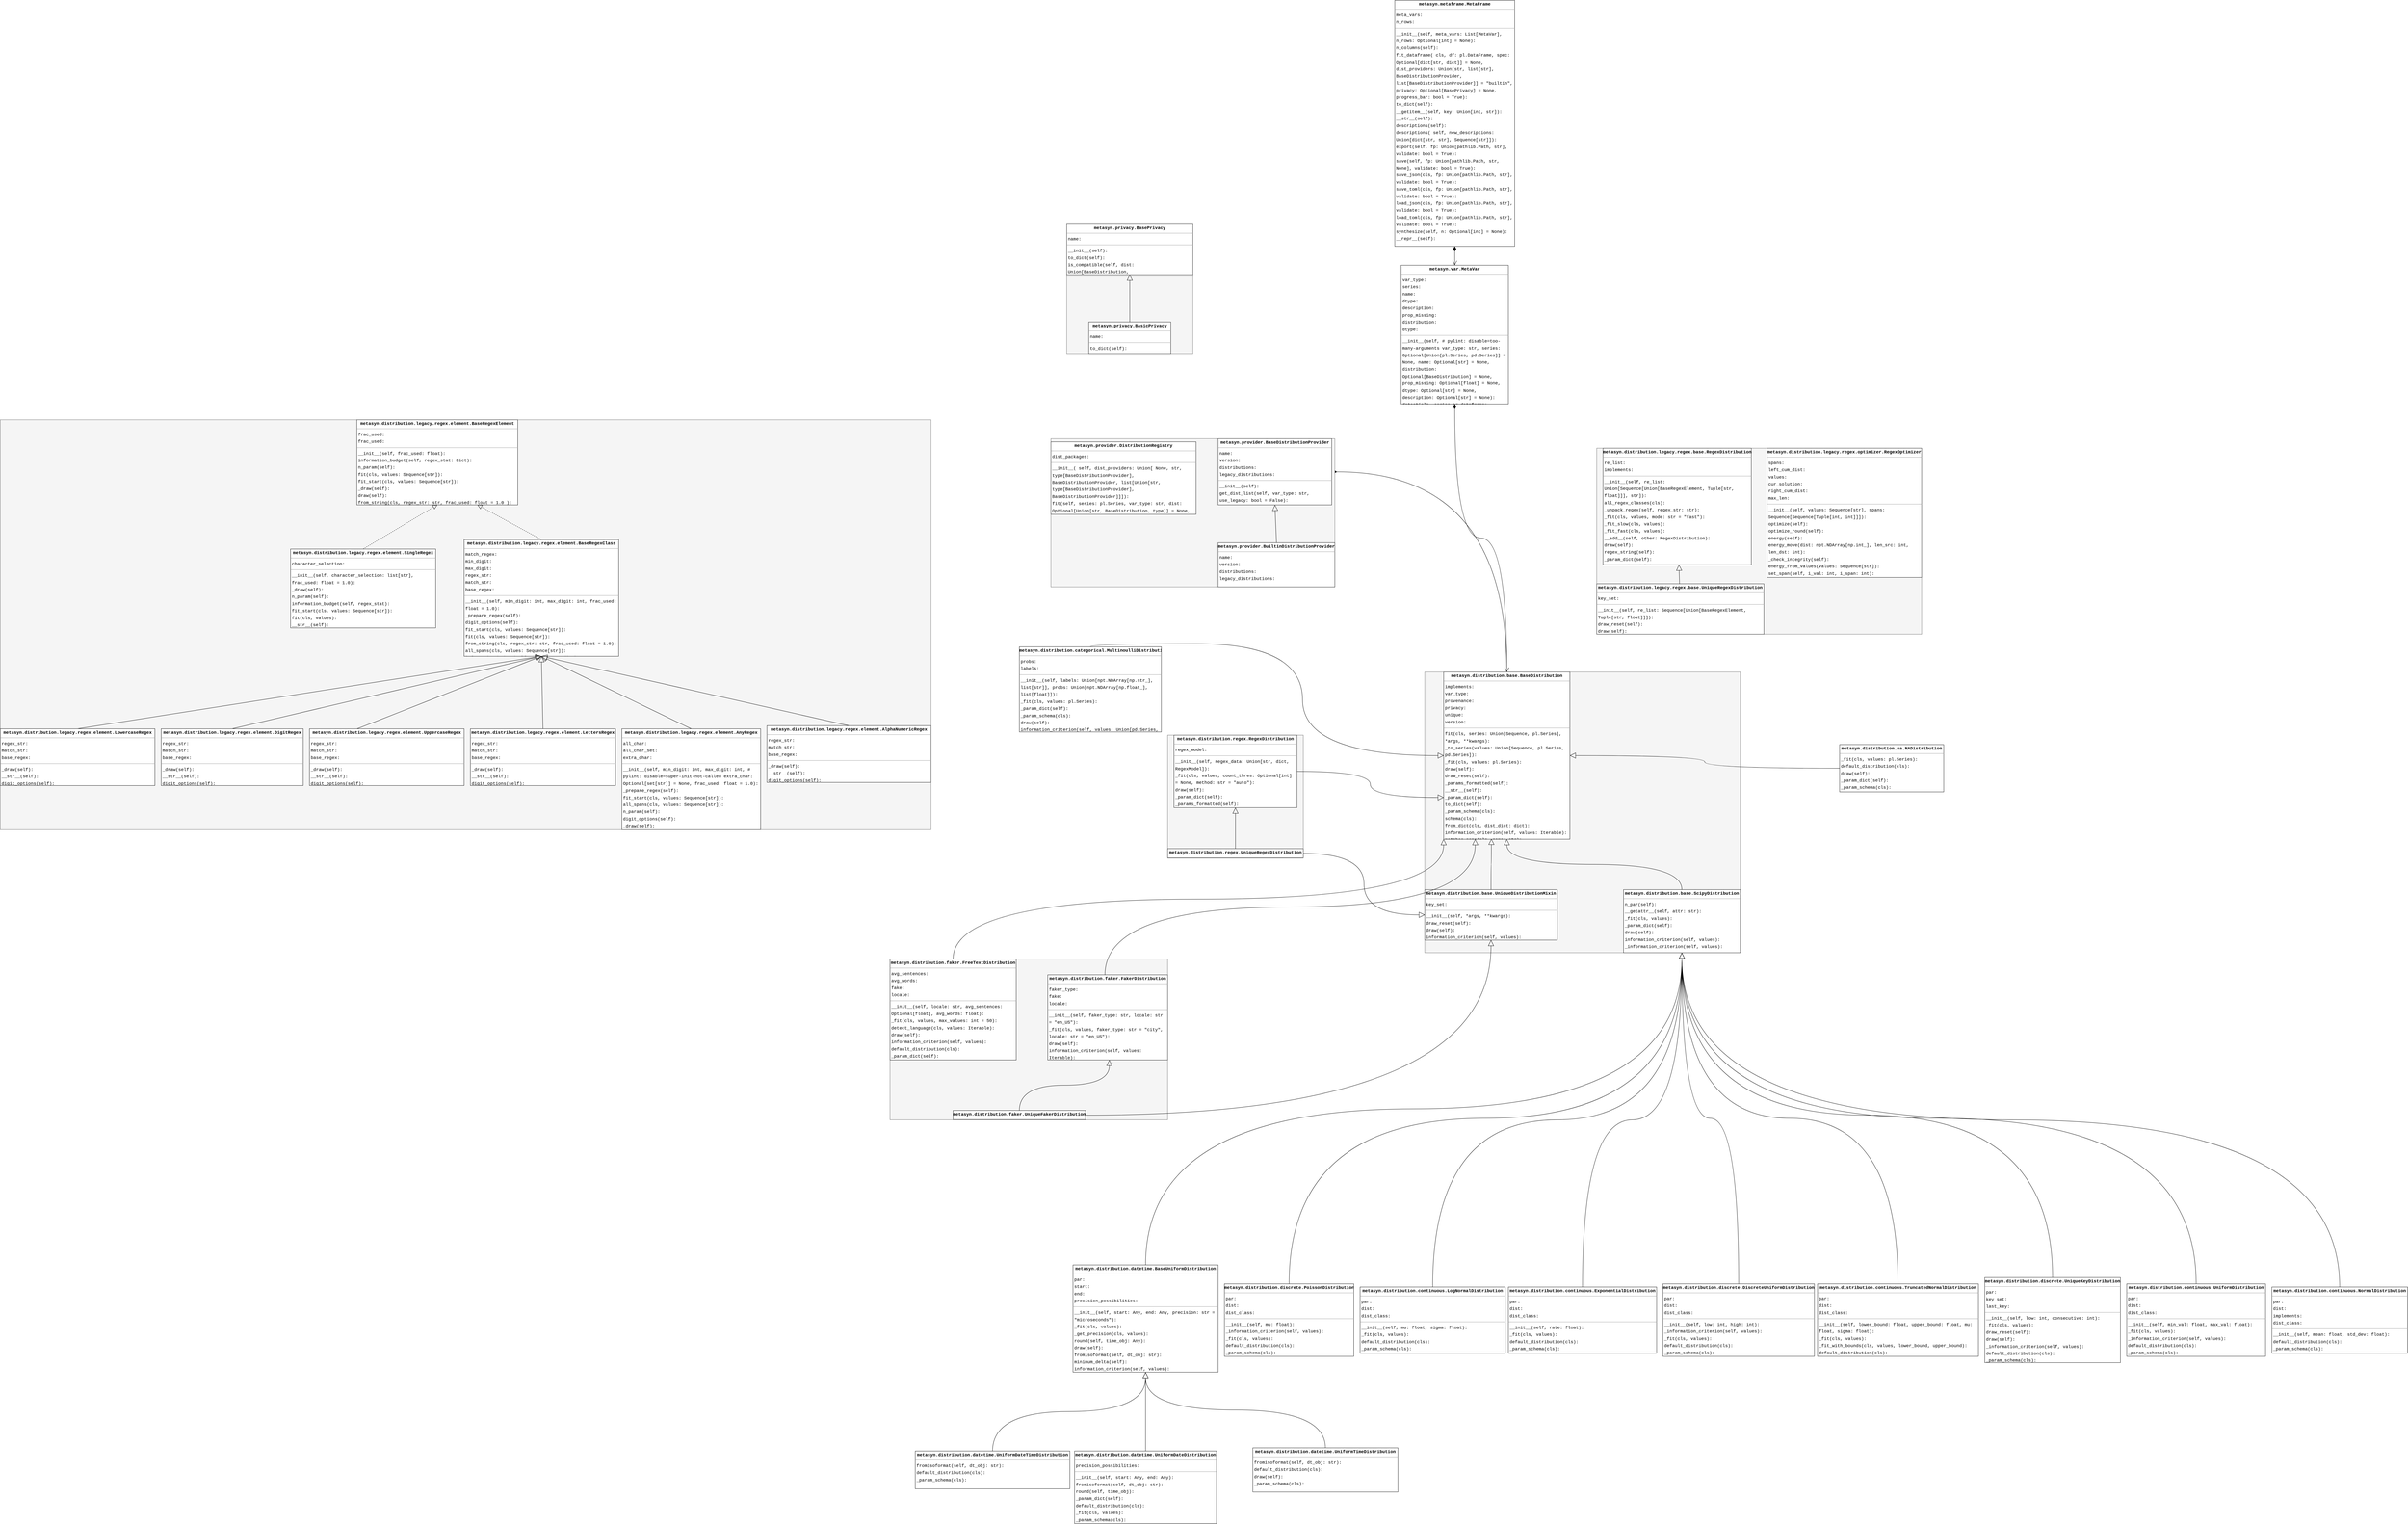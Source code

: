 <mxfile version="24.7.17">
  <diagram id="hoKJ5BJR2aLAShJr--zo" name="Page-1">
    <mxGraphModel dx="6150" dy="11430" grid="1" gridSize="10" guides="1" tooltips="1" connect="1" arrows="1" fold="1" page="0" pageScale="1" pageWidth="850" pageHeight="1100" background="none" math="0" shadow="0">
      <root>
        <mxCell id="0" />
        <mxCell id="1" parent="0" />
        <mxCell id="VQF1JSIRZ9NdE11qddYY-39" value="" style="group;fillColor=#f5f5f5;fontColor=#333333;strokeColor=#666666;" parent="1" vertex="1" connectable="0">
          <mxGeometry x="7805" y="-400" width="1000" height="890" as="geometry" />
        </mxCell>
        <mxCell id="node10" value="&lt;p style=&quot;margin:0px;margin-top:4px;text-align:center;&quot;&gt;&lt;b&gt;metasyn.distribution.base.BaseDistribution&lt;/b&gt;&lt;/p&gt;&lt;hr size=&quot;1&quot;&gt;&lt;p style=&quot;margin:0 0 0 4px;line-height:1.6;&quot;&gt; implements: &lt;br&gt; var_type: &lt;br&gt; provenance: &lt;br&gt; privacy: &lt;br&gt; unique: &lt;br&gt; version: &lt;/p&gt;&lt;hr size=&quot;1&quot;&gt;&lt;p style=&quot;margin:0 0 0 4px;line-height:1.6;&quot;&gt; fit(cls, series: Union[Sequence, pl.Series],             *args, **kwargs): &lt;br&gt; _to_series(values: Union[Sequence, pl.Series, pd.Series]): &lt;br&gt; _fit(cls, values: pl.Series): &lt;br&gt; draw(self): &lt;br&gt; draw_reset(self): &lt;br&gt; _params_formatted(self): &lt;br&gt; __str__(self): &lt;br&gt; _param_dict(self): &lt;br&gt; to_dict(self): &lt;br&gt; _param_schema(cls): &lt;br&gt; schema(cls): &lt;br&gt; from_dict(cls, dist_dict: dict): &lt;br&gt; information_criterion(self, values: Iterable): &lt;br&gt; matches_name(cls, name: str): &lt;br&gt; default_distribution(cls): &lt;/p&gt;" style="verticalAlign=top;align=left;overflow=fill;fontSize=14;fontFamily=Courier New;html=1;rounded=0;shadow=0;comic=0;labelBackgroundColor=none;strokeWidth=1;whiteSpace=wrap;" parent="VQF1JSIRZ9NdE11qddYY-39" vertex="1">
          <mxGeometry x="60" width="400" height="530" as="geometry" />
        </mxCell>
        <mxCell id="node30" value="&lt;p style=&quot;margin:0px;margin-top:4px;text-align:center;&quot;&gt;&lt;b&gt;metasyn.distribution.base.ScipyDistribution&lt;/b&gt;&lt;/p&gt;&lt;hr size=&quot;1&quot;&gt;&lt;p style=&quot;margin:0 0 0 4px;line-height:1.6;&quot;&gt; n_par(self): &lt;br&gt; __getattr__(self, attr: str): &lt;br&gt; _fit(cls, values): &lt;br&gt; _param_dict(self): &lt;br&gt; draw(self): &lt;br&gt; information_criterion(self, values): &lt;br&gt; _information_criterion(self, values): &lt;/p&gt;" style="verticalAlign=top;align=left;overflow=fill;fontSize=14;fontFamily=Courier New;html=1;rounded=0;shadow=0;comic=0;labelBackgroundColor=none;strokeWidth=1;whiteSpace=wrap;" parent="VQF1JSIRZ9NdE11qddYY-39" vertex="1">
          <mxGeometry x="630" y="690" width="370" height="200" as="geometry" />
        </mxCell>
        <mxCell id="node33" value="&lt;p style=&quot;margin:0px;margin-top:4px;text-align:center;&quot;&gt;&lt;b&gt;metasyn.distribution.base.UniqueDistributionMixin&lt;/b&gt;&lt;/p&gt;&lt;hr size=&quot;1&quot;&gt;&lt;p style=&quot;margin:0 0 0 4px;line-height:1.6;&quot;&gt; key_set: &lt;/p&gt;&lt;hr size=&quot;1&quot;&gt;&lt;p style=&quot;margin:0 0 0 4px;line-height:1.6;&quot;&gt; __init__(self, *args, **kwargs): &lt;br&gt; draw_reset(self): &lt;br&gt; draw(self): &lt;br&gt; information_criterion(self, values): &lt;/p&gt;" style="verticalAlign=top;align=left;overflow=fill;fontSize=14;fontFamily=Courier New;html=1;rounded=0;shadow=0;comic=0;labelBackgroundColor=none;strokeWidth=1;whiteSpace=wrap;" parent="VQF1JSIRZ9NdE11qddYY-39" vertex="1">
          <mxGeometry y="690" width="420" height="160" as="geometry" />
        </mxCell>
        <mxCell id="VQF1JSIRZ9NdE11qddYY-23" value="" style="endArrow=block;endSize=16;endFill=0;html=1;rounded=0;labelBackgroundColor=none;fontColor=default;fontFamily=Courier New;edgeStyle=orthogonalEdgeStyle;curved=1;entryX=0.5;entryY=1;entryDx=0;entryDy=0;exitX=0.5;exitY=0;exitDx=0;exitDy=0;" parent="VQF1JSIRZ9NdE11qddYY-39" source="node30" target="node10" edge="1">
          <mxGeometry width="160" relative="1" as="geometry">
            <mxPoint x="7403" y="516" as="sourcePoint" />
            <mxPoint x="7879" y="-123" as="targetPoint" />
          </mxGeometry>
        </mxCell>
        <mxCell id="VQF1JSIRZ9NdE11qddYY-25" value="" style="endArrow=block;endSize=16;endFill=0;html=1;rounded=0;labelBackgroundColor=none;fontColor=default;fontFamily=Courier New;edgeStyle=orthogonalEdgeStyle;curved=1;entryX=0.378;entryY=0.998;entryDx=0;entryDy=0;entryPerimeter=0;" parent="VQF1JSIRZ9NdE11qddYY-39" source="node33" target="node10" edge="1">
          <mxGeometry width="160" relative="1" as="geometry">
            <mxPoint x="8424" y="360" as="sourcePoint" />
            <mxPoint x="7978" y="-123" as="targetPoint" />
          </mxGeometry>
        </mxCell>
        <mxCell id="VQF1JSIRZ9NdE11qddYY-21" value="" style="group;fillColor=#f5f5f5;fontColor=#333333;strokeColor=#666666;" parent="1" vertex="1" connectable="0">
          <mxGeometry x="6990" y="-200" width="430" height="390" as="geometry" />
        </mxCell>
        <mxCell id="node17" value="&lt;p style=&quot;margin:0px;margin-top:4px;text-align:center;&quot;&gt;&lt;b&gt;metasyn.distribution.regex.RegexDistribution&lt;/b&gt;&lt;/p&gt;&lt;hr size=&quot;1&quot;&gt;&lt;p style=&quot;margin:0 0 0 4px;line-height:1.6;&quot;&gt; regex_model: &lt;/p&gt;&lt;hr size=&quot;1&quot;&gt;&lt;p style=&quot;margin:0 0 0 4px;line-height:1.6;&quot;&gt; __init__(self, regex_data: Union[str, dict, RegexModel]): &lt;br&gt; _fit(cls, values, count_thres: Optional[int] = None, method: str = &quot;auto&quot;): &lt;br&gt; draw(self): &lt;br&gt; _param_dict(self): &lt;br&gt; _params_formatted(self): &lt;br&gt; _param_schema(cls): &lt;br&gt; default_distribution(cls): &lt;/p&gt;" style="verticalAlign=top;align=left;overflow=fill;fontSize=14;fontFamily=Courier New;html=1;rounded=0;shadow=0;comic=0;labelBackgroundColor=none;strokeWidth=1;whiteSpace=wrap;" parent="VQF1JSIRZ9NdE11qddYY-21" vertex="1">
          <mxGeometry x="20" width="390" height="230" as="geometry" />
        </mxCell>
        <mxCell id="node16" value="&lt;p style=&quot;margin:0px;margin-top:4px;text-align:center;&quot;&gt;&lt;b&gt;metasyn.distribution.regex.UniqueRegexDistribution&lt;/b&gt;&lt;/p&gt;&lt;hr size=&quot;1&quot;&gt;" style="verticalAlign=top;align=left;overflow=fill;fontSize=14;fontFamily=Courier New;html=1;rounded=0;shadow=0;comic=0;labelBackgroundColor=none;strokeWidth=1;whiteSpace=wrap;" parent="VQF1JSIRZ9NdE11qddYY-21" vertex="1">
          <mxGeometry y="360" width="430" height="30" as="geometry" />
        </mxCell>
        <mxCell id="edge38" value="" style="html=1;rounded=0;edgeStyle=orthogonalEdgeStyle;dashed=0;startArrow=none;startSize=16;endArrow=block;exitX=0.5;exitY=0;exitDx=0;exitDy=0;labelBackgroundColor=none;fontColor=default;fontFamily=Courier New;startFill=0;endFill=0;curved=1;endSize=16;entryX=0.5;entryY=1;entryDx=0;entryDy=0;" parent="VQF1JSIRZ9NdE11qddYY-21" source="node16" target="node17" edge="1">
          <mxGeometry width="50" height="50" relative="1" as="geometry">
            <mxPoint x="8530" y="330" as="targetPoint" />
          </mxGeometry>
        </mxCell>
        <mxCell id="VQF1JSIRZ9NdE11qddYY-18" value="" style="group;fillColor=#f5f5f5;fontColor=#333333;strokeColor=#666666;" parent="1" vertex="1" connectable="0">
          <mxGeometry x="6110" y="510" width="880" height="510" as="geometry" />
        </mxCell>
        <mxCell id="node18" value="&lt;p style=&quot;margin:0px;margin-top:4px;text-align:center;&quot;&gt;&lt;b&gt;metasyn.distribution.faker.FakerDistribution&lt;/b&gt;&lt;/p&gt;&lt;hr size=&quot;1&quot;&gt;&lt;p style=&quot;margin:0 0 0 4px;line-height:1.6;&quot;&gt; faker_type: &lt;br&gt; fake: &lt;br&gt; locale: &lt;/p&gt;&lt;hr size=&quot;1&quot;&gt;&lt;p style=&quot;margin:0 0 0 4px;line-height:1.6;&quot;&gt; __init__(self, faker_type: str, locale: str = &quot;en_US&quot;): &lt;br&gt; _fit(cls, values, faker_type: str = &quot;city&quot;, locale: str = &quot;en_US&quot;): &lt;br&gt; draw(self): &lt;br&gt; information_criterion(self, values: Iterable): &lt;br&gt; default_distribution(cls): &lt;br&gt; _param_dict(self): &lt;br&gt; _param_schema(cls): &lt;/p&gt;" style="verticalAlign=top;align=left;overflow=fill;fontSize=14;fontFamily=Courier New;html=1;rounded=0;shadow=0;comic=0;labelBackgroundColor=none;strokeWidth=1;whiteSpace=wrap;" parent="VQF1JSIRZ9NdE11qddYY-18" vertex="1">
          <mxGeometry x="500" y="50" width="380" height="270" as="geometry" />
        </mxCell>
        <mxCell id="node32" value="&lt;p style=&quot;margin:0px;margin-top:4px;text-align:center;&quot;&gt;&lt;b&gt;metasyn.distribution.faker.FreeTextDistribution&lt;/b&gt;&lt;/p&gt;&lt;hr size=&quot;1&quot;&gt;&lt;p style=&quot;margin:0 0 0 4px;line-height:1.6;&quot;&gt; avg_sentences: &lt;br&gt; avg_words: &lt;br&gt; fake: &lt;br&gt; locale: &lt;/p&gt;&lt;hr size=&quot;1&quot;&gt;&lt;p style=&quot;margin:0 0 0 4px;line-height:1.6;&quot;&gt; __init__(self, locale: str, avg_sentences: Optional[float], avg_words: float): &lt;br&gt; _fit(cls, values, max_values: int = 50): &lt;br&gt; detect_language(cls, values: Iterable): &lt;br&gt; draw(self): &lt;br&gt; information_criterion(self, values): &lt;br&gt; default_distribution(cls): &lt;br&gt; _param_dict(self): &lt;br&gt; _param_schema(cls): &lt;/p&gt;" style="verticalAlign=top;align=left;overflow=fill;fontSize=14;fontFamily=Courier New;html=1;rounded=0;shadow=0;comic=0;labelBackgroundColor=none;strokeWidth=1;whiteSpace=wrap;" parent="VQF1JSIRZ9NdE11qddYY-18" vertex="1">
          <mxGeometry width="400" height="320" as="geometry" />
        </mxCell>
        <mxCell id="node35" value="&lt;p style=&quot;margin:0px;margin-top:4px;text-align:center;&quot;&gt;&lt;b&gt;metasyn.distribution.faker.UniqueFakerDistribution&lt;/b&gt;&lt;/p&gt;&lt;hr size=&quot;1&quot;&gt;" style="verticalAlign=top;align=left;overflow=fill;fontSize=14;fontFamily=Courier New;html=1;rounded=0;shadow=0;comic=0;labelBackgroundColor=none;strokeWidth=1;whiteSpace=wrap;" parent="VQF1JSIRZ9NdE11qddYY-18" vertex="1">
          <mxGeometry x="200" y="480" width="420" height="30" as="geometry" />
        </mxCell>
        <mxCell id="edge37" value="" style="html=1;rounded=0;edgeStyle=orthogonalEdgeStyle;dashed=0;startArrow=none;startSize=16;endArrow=block;entryX=0.514;entryY=1.000;entryDx=0;entryDy=0;labelBackgroundColor=none;fontColor=default;fontFamily=Courier New;startFill=0;endFill=0;curved=1;endSize=16;" parent="VQF1JSIRZ9NdE11qddYY-18" source="node35" target="node18" edge="1">
          <mxGeometry width="50" height="50" relative="1" as="geometry" />
        </mxCell>
        <mxCell id="33q9nGtoRvC6PXM8Uq3w-3" style="endArrow=open;html=1;endSize=12;startArrow=diamondThin;startSize=14;startFill=1;edgeStyle=orthogonalEdgeStyle;exitX=0.5;exitY=1;exitDx=0;exitDy=0;entryX=0.5;entryY=0;entryDx=0;entryDy=0;rounded=0;labelBackgroundColor=none;fontColor=default;fontFamily=Courier New;curved=1;" parent="1" source="node21" target="node10" edge="1">
          <mxGeometry relative="1" as="geometry">
            <mxPoint x="7840" y="-1109.07" as="targetPoint" />
          </mxGeometry>
        </mxCell>
        <mxCell id="node4" value="&lt;p style=&quot;margin:0px;margin-top:4px;text-align:center;&quot;&gt;&lt;b&gt;metasyn.distribution.categorical.MultinoulliDistribution&lt;/b&gt;&lt;/p&gt;&lt;hr size=&quot;1&quot;&gt;&lt;p style=&quot;margin:0 0 0 4px;line-height:1.6;&quot;&gt; probs: &lt;br&gt; labels: &lt;/p&gt;&lt;hr size=&quot;1&quot;&gt;&lt;p style=&quot;margin:0 0 0 4px;line-height:1.6;&quot;&gt; __init__(self, labels: Union[npt.NDArray[np.str_], list[str]],                  probs: Union[npt.NDArray[np.float_], list[float]]): &lt;br&gt; _fit(cls, values: pl.Series): &lt;br&gt; _param_dict(self): &lt;br&gt; _param_schema(cls): &lt;br&gt; draw(self): &lt;br&gt; information_criterion(self,                               values: Union[pd.Series, pl.Series, npt.NDArray[np.str_]]                               ): &lt;br&gt; _log_like_int(             self,             series: pl.Series,             labels: npt.NDArray[np.int_],             counts: npt.NDArray[np.int_],             alpha: float = 1.0,             ): &lt;br&gt; default_distribution(cls): &lt;/p&gt;" style="verticalAlign=top;align=left;overflow=fill;fontSize=14;fontFamily=Courier New;html=1;rounded=0;shadow=0;comic=0;labelBackgroundColor=none;strokeWidth=1;whiteSpace=wrap;" parent="1" vertex="1">
          <mxGeometry x="6520" y="-480" width="450" height="270" as="geometry" />
        </mxCell>
        <mxCell id="node36" value="&lt;p style=&quot;margin:0px;margin-top:4px;text-align:center;&quot;&gt;&lt;b&gt;metasyn.distribution.continuous.ExponentialDistribution&lt;/b&gt;&lt;/p&gt;&lt;hr size=&quot;1&quot;&gt;&lt;p style=&quot;margin:0 0 0 4px;line-height:1.6;&quot;&gt; par: &lt;br&gt; dist: &lt;br&gt; dist_class: &lt;/p&gt;&lt;hr size=&quot;1&quot;&gt;&lt;p style=&quot;margin:0 0 0 4px;line-height:1.6;&quot;&gt; __init__(self, rate: float): &lt;br&gt; _fit(cls, values): &lt;br&gt; default_distribution(cls): &lt;br&gt; _param_schema(cls): &lt;/p&gt;" style="verticalAlign=top;align=left;overflow=fill;fontSize=14;fontFamily=Courier New;html=1;rounded=0;shadow=0;comic=0;labelBackgroundColor=none;strokeWidth=1;whiteSpace=wrap;" parent="1" vertex="1">
          <mxGeometry x="8070" y="1550" width="470" height="210" as="geometry" />
        </mxCell>
        <mxCell id="node3" value="&lt;p style=&quot;margin:0px;margin-top:4px;text-align:center;&quot;&gt;&lt;b&gt;metasyn.distribution.continuous.LogNormalDistribution&lt;/b&gt;&lt;/p&gt;&lt;hr size=&quot;1&quot;&gt;&lt;p style=&quot;margin:0 0 0 4px;line-height:1.6;&quot;&gt; par: &lt;br&gt; dist: &lt;br&gt; dist_class: &lt;/p&gt;&lt;hr size=&quot;1&quot;&gt;&lt;p style=&quot;margin:0 0 0 4px;line-height:1.6;&quot;&gt; __init__(self, mu: float, sigma: float): &lt;br&gt; _fit(cls, values): &lt;br&gt; default_distribution(cls): &lt;br&gt; _param_schema(cls): &lt;/p&gt;" style="verticalAlign=top;align=left;overflow=fill;fontSize=14;fontFamily=Courier New;html=1;rounded=0;shadow=0;comic=0;labelBackgroundColor=none;strokeWidth=1;whiteSpace=wrap;" parent="1" vertex="1">
          <mxGeometry x="7600" y="1550" width="460" height="210" as="geometry" />
        </mxCell>
        <mxCell id="node22" value="&lt;p style=&quot;margin:0px;margin-top:4px;text-align:center;&quot;&gt;&lt;b&gt;metasyn.distribution.continuous.NormalDistribution&lt;/b&gt;&lt;/p&gt;&lt;hr size=&quot;1&quot;&gt;&lt;p style=&quot;margin:0 0 0 4px;line-height:1.6;&quot;&gt; par: &lt;br&gt; dist: &lt;br&gt; implements: &lt;br&gt; dist_class: &lt;/p&gt;&lt;hr size=&quot;1&quot;&gt;&lt;p style=&quot;margin:0 0 0 4px;line-height:1.6;&quot;&gt; __init__(self, mean: float, std_dev: float): &lt;br&gt; default_distribution(cls): &lt;br&gt; _param_schema(cls): &lt;/p&gt;" style="verticalAlign=top;align=left;overflow=fill;fontSize=14;fontFamily=Courier New;html=1;rounded=0;shadow=0;comic=0;labelBackgroundColor=none;strokeWidth=1;whiteSpace=wrap;" parent="1" vertex="1">
          <mxGeometry x="10490" y="1550" width="430" height="210" as="geometry" />
        </mxCell>
        <mxCell id="node25" value="&lt;p style=&quot;margin:0px;margin-top:4px;text-align:center;&quot;&gt;&lt;b&gt;metasyn.distribution.continuous.TruncatedNormalDistribution&lt;/b&gt;&lt;/p&gt;&lt;hr size=&quot;1&quot;&gt;&lt;p style=&quot;margin:0 0 0 4px;line-height:1.6;&quot;&gt; par: &lt;br&gt; dist: &lt;br&gt; dist_class: &lt;/p&gt;&lt;hr size=&quot;1&quot;&gt;&lt;p style=&quot;margin:0 0 0 4px;line-height:1.6;&quot;&gt; __init__(self, lower_bound: float, upper_bound: float,                  mu: float, sigma: float): &lt;br&gt; _fit(cls, values): &lt;br&gt; _fit_with_bounds(cls, values, lower_bound, upper_bound): &lt;br&gt; default_distribution(cls): &lt;br&gt; _param_schema(cls): &lt;/p&gt;" style="verticalAlign=top;align=left;overflow=fill;fontSize=14;fontFamily=Courier New;html=1;rounded=0;shadow=0;comic=0;labelBackgroundColor=none;strokeWidth=1;whiteSpace=wrap;" parent="1" vertex="1">
          <mxGeometry x="9050" y="1540" width="510" height="230" as="geometry" />
        </mxCell>
        <mxCell id="node12" value="&lt;p style=&quot;margin:0px;margin-top:4px;text-align:center;&quot;&gt;&lt;b&gt;metasyn.distribution.continuous.UniformDistribution&lt;/b&gt;&lt;/p&gt;&lt;hr size=&quot;1&quot;&gt;&lt;p style=&quot;margin:0 0 0 4px;line-height:1.6;&quot;&gt; par: &lt;br&gt; dist: &lt;br&gt; dist_class: &lt;/p&gt;&lt;hr size=&quot;1&quot;&gt;&lt;p style=&quot;margin:0 0 0 4px;line-height:1.6;&quot;&gt; __init__(self, min_val: float, max_val: float): &lt;br&gt; _fit(cls, values): &lt;br&gt; _information_criterion(self, values): &lt;br&gt; default_distribution(cls): &lt;br&gt; _param_schema(cls): &lt;/p&gt;" style="verticalAlign=top;align=left;overflow=fill;fontSize=14;fontFamily=Courier New;html=1;rounded=0;shadow=0;comic=0;labelBackgroundColor=none;strokeWidth=1;whiteSpace=wrap;" parent="1" vertex="1">
          <mxGeometry x="10030" y="1540" width="440" height="230" as="geometry" />
        </mxCell>
        <mxCell id="node14" value="&lt;p style=&quot;margin:0px;margin-top:4px;text-align:center;&quot;&gt;&lt;b&gt;metasyn.distribution.datetime.BaseUniformDistribution&lt;/b&gt;&lt;/p&gt;&lt;hr size=&quot;1&quot;&gt;&lt;p style=&quot;margin:0 0 0 4px;line-height:1.6;&quot;&gt; par: &lt;br&gt; start: &lt;br&gt; end: &lt;br&gt; precision_possibilities: &lt;/p&gt;&lt;hr size=&quot;1&quot;&gt;&lt;p style=&quot;margin:0 0 0 4px;line-height:1.6;&quot;&gt; __init__(self, start: Any, end: Any, precision: str = &quot;microseconds&quot;): &lt;br&gt; _fit(cls, values): &lt;br&gt; _get_precision(cls, values): &lt;br&gt; round(self, time_obj: Any): &lt;br&gt; draw(self): &lt;br&gt; fromisoformat(self, dt_obj: str): &lt;br&gt; minimum_delta(self): &lt;br&gt; information_criterion(self, values): &lt;br&gt; _param_dict(self): &lt;/p&gt;" style="verticalAlign=top;align=left;overflow=fill;fontSize=14;fontFamily=Courier New;html=1;rounded=0;shadow=0;comic=0;labelBackgroundColor=none;strokeWidth=1;whiteSpace=wrap;" parent="1" vertex="1">
          <mxGeometry x="6690" y="1480" width="460" height="340" as="geometry" />
        </mxCell>
        <mxCell id="node2" value="&lt;p style=&quot;margin:0px;margin-top:4px;text-align:center;&quot;&gt;&lt;b&gt;metasyn.distribution.datetime.UniformDateDistribution&lt;/b&gt;&lt;/p&gt;&lt;hr size=&quot;1&quot;&gt;&lt;p style=&quot;margin:0 0 0 4px;line-height:1.6;&quot;&gt; precision_possibilities: &lt;/p&gt;&lt;hr size=&quot;1&quot;&gt;&lt;p style=&quot;margin:0 0 0 4px;line-height:1.6;&quot;&gt; __init__(self, start: Any, end: Any): &lt;br&gt; fromisoformat(self, dt_obj: str): &lt;br&gt; round(self, time_obj): &lt;br&gt; _param_dict(self): &lt;br&gt; default_distribution(cls): &lt;br&gt; _fit(cls, values): &lt;br&gt; _param_schema(cls): &lt;/p&gt;" style="verticalAlign=top;align=left;overflow=fill;fontSize=14;fontFamily=Courier New;html=1;rounded=0;shadow=0;comic=0;labelBackgroundColor=none;strokeWidth=1;whiteSpace=wrap;" parent="1" vertex="1">
          <mxGeometry x="6695" y="2070" width="450" height="230" as="geometry" />
        </mxCell>
        <mxCell id="node43" value="&lt;p style=&quot;margin:0px;margin-top:4px;text-align:center;&quot;&gt;&lt;b&gt;metasyn.distribution.datetime.UniformDateTimeDistribution&lt;/b&gt;&lt;/p&gt;&lt;hr size=&quot;1&quot;&gt;&lt;p style=&quot;margin:0 0 0 4px;line-height:1.6;&quot;&gt; fromisoformat(self, dt_obj: str): &lt;br&gt; default_distribution(cls): &lt;br&gt; _param_schema(cls): &lt;/p&gt;" style="verticalAlign=top;align=left;overflow=fill;fontSize=14;fontFamily=Courier New;html=1;rounded=0;shadow=0;comic=0;labelBackgroundColor=none;strokeWidth=1;whiteSpace=wrap;" parent="1" vertex="1">
          <mxGeometry x="6190" y="2070" width="490" height="120" as="geometry" />
        </mxCell>
        <mxCell id="node42" value="&lt;p style=&quot;margin:0px;margin-top:4px;text-align:center;&quot;&gt;&lt;b&gt;metasyn.distribution.datetime.UniformTimeDistribution&lt;/b&gt;&lt;/p&gt;&lt;hr size=&quot;1&quot;&gt;&lt;p style=&quot;margin:0 0 0 4px;line-height:1.6;&quot;&gt; fromisoformat(self, dt_obj: str): &lt;br&gt; default_distribution(cls): &lt;br&gt; draw(self): &lt;br&gt; _param_schema(cls): &lt;/p&gt;" style="verticalAlign=top;align=left;overflow=fill;fontSize=14;fontFamily=Courier New;html=1;rounded=0;shadow=0;comic=0;labelBackgroundColor=none;strokeWidth=1;whiteSpace=wrap;" parent="1" vertex="1">
          <mxGeometry x="7260" y="2060" width="460" height="140" as="geometry" />
        </mxCell>
        <mxCell id="node46" value="&lt;p style=&quot;margin:0px;margin-top:4px;text-align:center;&quot;&gt;&lt;b&gt;metasyn.distribution.discrete.DiscreteUniformDistribution&lt;/b&gt;&lt;/p&gt;&lt;hr size=&quot;1&quot;&gt;&lt;p style=&quot;margin:0 0 0 4px;line-height:1.6;&quot;&gt; par: &lt;br&gt; dist: &lt;br&gt; dist_class: &lt;/p&gt;&lt;hr size=&quot;1&quot;&gt;&lt;p style=&quot;margin:0 0 0 4px;line-height:1.6;&quot;&gt; __init__(self, low: int, high: int): &lt;br&gt; _information_criterion(self, values): &lt;br&gt; _fit(cls, values): &lt;br&gt; default_distribution(cls): &lt;br&gt; _param_schema(cls): &lt;/p&gt;" style="verticalAlign=top;align=left;overflow=fill;fontSize=14;fontFamily=Courier New;html=1;rounded=0;shadow=0;comic=0;labelBackgroundColor=none;strokeWidth=1;whiteSpace=wrap;" parent="1" vertex="1">
          <mxGeometry x="8560" y="1540" width="480" height="230" as="geometry" />
        </mxCell>
        <mxCell id="node7" value="&lt;p style=&quot;margin:0px;margin-top:4px;text-align:center;&quot;&gt;&lt;b&gt;metasyn.distribution.discrete.PoissonDistribution&lt;/b&gt;&lt;/p&gt;&lt;hr size=&quot;1&quot;&gt;&lt;p style=&quot;margin:0 0 0 4px;line-height:1.6;&quot;&gt; par: &lt;br&gt; dist: &lt;br&gt; dist_class: &lt;/p&gt;&lt;hr size=&quot;1&quot;&gt;&lt;p style=&quot;margin:0 0 0 4px;line-height:1.6;&quot;&gt; __init__(self, mu: float): &lt;br&gt; _information_criterion(self, values): &lt;br&gt; _fit(cls, values): &lt;br&gt; default_distribution(cls): &lt;br&gt; _param_schema(cls): &lt;/p&gt;" style="verticalAlign=top;align=left;overflow=fill;fontSize=14;fontFamily=Courier New;html=1;rounded=0;shadow=0;comic=0;labelBackgroundColor=none;strokeWidth=1;whiteSpace=wrap;" parent="1" vertex="1">
          <mxGeometry x="7170" y="1540" width="410" height="230" as="geometry" />
        </mxCell>
        <mxCell id="node24" value="&lt;p style=&quot;margin:0px;margin-top:4px;text-align:center;&quot;&gt;&lt;b&gt;metasyn.distribution.discrete.UniqueKeyDistribution&lt;/b&gt;&lt;/p&gt;&lt;hr size=&quot;1&quot;&gt;&lt;p style=&quot;margin:0 0 0 4px;line-height:1.6;&quot;&gt; par: &lt;br&gt; key_set: &lt;br&gt; last_key: &lt;/p&gt;&lt;hr size=&quot;1&quot;&gt;&lt;p style=&quot;margin:0 0 0 4px;line-height:1.6;&quot;&gt; __init__(self, low: int, consecutive: int): &lt;br&gt; _fit(cls, values): &lt;br&gt; draw_reset(self): &lt;br&gt; draw(self): &lt;br&gt; _information_criterion(self, values): &lt;br&gt; default_distribution(cls): &lt;br&gt; _param_schema(cls): &lt;/p&gt;" style="verticalAlign=top;align=left;overflow=fill;fontSize=14;fontFamily=Courier New;html=1;rounded=0;shadow=0;comic=0;labelBackgroundColor=none;strokeWidth=1;whiteSpace=wrap;" parent="1" vertex="1">
          <mxGeometry x="9580" y="1520" width="430" height="270" as="geometry" />
        </mxCell>
        <mxCell id="node28" value="&lt;p style=&quot;margin:0px;margin-top:4px;text-align:center;&quot;&gt;&lt;b&gt;metasyn.distribution.na.NADistribution&lt;/b&gt;&lt;/p&gt;&lt;hr size=&quot;1&quot;&gt;&lt;p style=&quot;margin:0 0 0 4px;line-height:1.6;&quot;&gt; _fit(cls, values: pl.Series): &lt;br&gt; default_distribution(cls): &lt;br&gt; draw(self): &lt;br&gt; _param_dict(self): &lt;br&gt; _param_schema(cls): &lt;/p&gt;" style="verticalAlign=top;align=left;overflow=fill;fontSize=14;fontFamily=Courier New;html=1;rounded=0;shadow=0;comic=0;labelBackgroundColor=none;strokeWidth=1;whiteSpace=wrap;" parent="1" vertex="1">
          <mxGeometry x="9120" y="-170" width="330" height="150" as="geometry" />
        </mxCell>
        <mxCell id="node8" value="&lt;p style=&quot;margin:0px;margin-top:4px;text-align:center;&quot;&gt;&lt;b&gt;metasyn.metaframe.MetaFrame&lt;/b&gt;&lt;/p&gt;&lt;hr size=&quot;1&quot;&gt;&lt;p style=&quot;margin:0 0 0 4px;line-height:1.6;&quot;&gt; meta_vars: &lt;br&gt; n_rows: &lt;/p&gt;&lt;hr size=&quot;1&quot;&gt;&lt;p style=&quot;margin:0 0 0 4px;line-height:1.6;&quot;&gt; __init__(self, meta_vars: List[MetaVar],                  n_rows: Optional[int] = None): &lt;br&gt; n_columns(self): &lt;br&gt; fit_dataframe(             cls,             df: pl.DataFrame,             spec: Optional[dict[str, dict]] = None,             dist_providers: Union[str, list[str], BaseDistributionProvider,                                   list[BaseDistributionProvider]] = &quot;builtin&quot;,             privacy: Optional[BasePrivacy] = None,             progress_bar: bool = True): &lt;br&gt; to_dict(self): &lt;br&gt; __getitem__(self, key: Union[int, str]): &lt;br&gt; __str__(self): &lt;br&gt; descriptions(self): &lt;br&gt; descriptions(             self, new_descriptions: Union[dict[str, str], Sequence[str]]): &lt;br&gt; export(self, fp: Union[pathlib.Path, str],                validate: bool = True): &lt;br&gt; save(self, fp: Union[pathlib.Path, str, None],                 validate: bool = True): &lt;br&gt;&lt;/p&gt;&lt;p style=&quot;margin:0 0 0 4px;line-height:1.6;&quot;&gt;save_json(cls, fp: Union[pathlib.Path, str],                   validate: bool = True):&lt;/p&gt;&lt;p style=&quot;margin:0 0 0 4px;line-height:1.6;&quot;&gt;save_toml(cls, fp: Union[pathlib.Path, str],                   validate: bool = True):&lt;/p&gt;&lt;p style=&quot;margin:0 0 0 4px;line-height:1.6;&quot;&gt;load_json(cls, fp: Union[pathlib.Path, str],                   validate: bool = True): &lt;br&gt;&lt;/p&gt;&lt;p style=&quot;margin:0 0 0 4px;line-height:1.6;&quot;&gt;load_toml(cls, fp: Union[pathlib.Path, str],                   validate: bool = True):&lt;/p&gt;&lt;p style=&quot;margin:0 0 0 4px;line-height:1.6;&quot;&gt;synthesize(self, n: Optional[int] = None): &lt;br&gt; __repr__(self): &lt;/p&gt;" style="verticalAlign=top;align=left;overflow=fill;fontSize=14;fontFamily=Courier New;html=1;rounded=0;shadow=0;comic=0;labelBackgroundColor=none;strokeWidth=1;whiteSpace=wrap;" parent="1" vertex="1">
          <mxGeometry x="7710" y="-2530" width="380" height="780" as="geometry" />
        </mxCell>
        <mxCell id="node21" value="&lt;p style=&quot;margin:0px;margin-top:4px;text-align:center;&quot;&gt;&lt;b&gt;metasyn.var.MetaVar&lt;/b&gt;&lt;/p&gt;&lt;hr size=&quot;1&quot;&gt;&lt;p style=&quot;margin:0 0 0 4px;line-height:1.6;&quot;&gt; var_type: &lt;br&gt; series: &lt;br&gt; name: &lt;br&gt; dtype: &lt;br&gt; description: &lt;br&gt; prop_missing: &lt;br&gt; distribution: &lt;br&gt; dtype: &lt;/p&gt;&lt;hr size=&quot;1&quot;&gt;&lt;p style=&quot;margin:0 0 0 4px;line-height:1.6;&quot;&gt; __init__(self,  # pylint: disable=too-many-arguments                  var_type: str,                  series: Optional[Union[pl.Series, pd.Series]] = None,                  name: Optional[str] = None,                  distribution: Optional[BaseDistribution] = None,                  prop_missing: Optional[float] = None,                  dtype: Optional[str] = None,                  description: Optional[str] = None): &lt;br&gt; detect(cls,                series_or_dataframe: Union[pd.Series,                                           pl.Series,                                           pl.DataFrame],                description: Optional[str] = None,                prop_missing: Optional[float] = None): &lt;br&gt; get_var_type(series: pl.Series): &lt;br&gt; to_dict(self): &lt;br&gt; __str__(self): &lt;br&gt; fit(self,  # pylint: disable=too-many-arguments             dist: Optional[Union[str, BaseDistribution, type]] = None,             dist_providers: Union[str, type,                                   BaseDistributionProvider] = &quot;builtin&quot;,             privacy: BasePrivacy = BasicPrivacy(),             unique: Optional[bool] = None,             fit_kwargs: Optional[dict] = None): &lt;br&gt; draw(self): &lt;br&gt; draw_series(self, n: int): &lt;br&gt; from_dict(cls,                   var_dict: Dict[str, Any],                   distribution_providers: Union[                       None, str, type[BaseDistributionProvider],                       BaseDistributionProvider] = None): &lt;/p&gt;" style="verticalAlign=top;align=left;overflow=fill;fontSize=14;fontFamily=Courier New;html=1;rounded=0;shadow=0;comic=0;labelBackgroundColor=none;strokeWidth=1;whiteSpace=wrap;" parent="1" vertex="1">
          <mxGeometry x="7730" y="-1690" width="340" height="440" as="geometry" />
        </mxCell>
        <mxCell id="edge8" value="" style="html=1;rounded=0;edgeStyle=orthogonalEdgeStyle;dashed=0;startArrow=none;startSize=12;endArrow=block;exitX=0.500;exitY=0.000;exitDx=0;exitDy=0;entryX=0.500;entryY=1.000;entryDx=0;entryDy=0;labelBackgroundColor=none;fontColor=default;fontFamily=Courier New;startFill=0;endFill=0;endSize=16;curved=1;" parent="1" source="node2" target="node14" edge="1">
          <mxGeometry width="50" height="50" relative="1" as="geometry" />
        </mxCell>
        <mxCell id="edge45" value="" style="html=1;rounded=0;edgeStyle=orthogonalEdgeStyle;dashed=0;startArrow=none;startSize=12;endArrow=block;exitX=0.500;exitY=0.000;exitDx=0;exitDy=0;entryX=0.500;entryY=1.000;entryDx=0;entryDy=0;labelBackgroundColor=none;fontColor=default;fontFamily=Courier New;startFill=0;endFill=0;endSize=16;curved=1;" parent="1" source="node43" target="node14" edge="1">
          <mxGeometry width="50" height="50" relative="1" as="geometry" />
        </mxCell>
        <mxCell id="edge32" value="" style="html=1;rounded=0;edgeStyle=orthogonalEdgeStyle;dashed=0;startArrow=none;startSize=12;endArrow=block;exitX=0.500;exitY=0.000;exitDx=0;exitDy=0;entryX=0.500;entryY=1.000;entryDx=0;entryDy=0;labelBackgroundColor=none;fontColor=default;fontFamily=Courier New;startFill=0;endFill=0;endSize=16;curved=1;" parent="1" source="node42" target="node14" edge="1">
          <mxGeometry width="50" height="50" relative="1" as="geometry" />
        </mxCell>
        <mxCell id="edge6" value="" style="html=1;rounded=0;edgeStyle=orthogonalEdgeStyle;dashed=0;startArrow=none;startSize=16;endArrow=block;exitX=1;exitY=0.5;exitDx=0;exitDy=0;entryX=0.500;entryY=1.000;entryDx=0;entryDy=0;labelBackgroundColor=none;fontColor=default;fontFamily=Courier New;startFill=0;endFill=0;curved=1;endSize=16;" parent="1" source="node35" target="node33" edge="1">
          <mxGeometry width="50" height="50" relative="1" as="geometry" />
        </mxCell>
        <mxCell id="edge40" value="" style="html=1;rounded=0;edgeStyle=orthogonalEdgeStyle;dashed=0;startArrow=none;startSize=16;endArrow=block;exitX=1;exitY=0.5;exitDx=0;exitDy=0;entryX=0;entryY=0.5;entryDx=0;entryDy=0;labelBackgroundColor=none;fontColor=default;fontFamily=Courier New;startFill=0;endFill=0;curved=1;endSize=16;" parent="1" source="node16" target="node33" edge="1">
          <mxGeometry width="50" height="50" relative="1" as="geometry" />
        </mxCell>
        <mxCell id="33q9nGtoRvC6PXM8Uq3w-2" value="" style="endArrow=open;html=1;endSize=12;startArrow=diamondThin;startSize=14;startFill=1;edgeStyle=orthogonalEdgeStyle;align=left;verticalAlign=bottom;rounded=0;entryX=0.5;entryY=0;entryDx=0;entryDy=0;exitX=0.5;exitY=1;exitDx=0;exitDy=0;labelBackgroundColor=none;fontColor=default;fontFamily=Courier New;" parent="1" source="node8" target="node21" edge="1">
          <mxGeometry relative="1" as="geometry">
            <mxPoint x="7660" y="-1720" as="sourcePoint" />
            <mxPoint x="7820" y="-1720" as="targetPoint" />
          </mxGeometry>
        </mxCell>
        <mxCell id="33q9nGtoRvC6PXM8Uq3w-6" style="endArrow=open;html=1;endSize=12;startArrow=diamondThin;startSize=14;startFill=1;edgeStyle=orthogonalEdgeStyle;rounded=0;labelBackgroundColor=none;fontColor=default;fontFamily=Courier New;curved=1;" parent="1" source="node37" target="node10" edge="1">
          <mxGeometry relative="1" as="geometry">
            <mxPoint x="7908" y="-1245" as="sourcePoint" />
            <mxPoint x="7908" y="-1130" as="targetPoint" />
          </mxGeometry>
        </mxCell>
        <mxCell id="VQF1JSIRZ9NdE11qddYY-2" value="" style="endArrow=block;endSize=16;endFill=0;html=1;rounded=0;exitX=0.5;exitY=0;exitDx=0;exitDy=0;labelBackgroundColor=none;fontColor=default;fontFamily=Courier New;edgeStyle=orthogonalEdgeStyle;curved=1;entryX=0;entryY=0.5;entryDx=0;entryDy=0;" parent="1" source="node4" target="node10" edge="1">
          <mxGeometry width="160" relative="1" as="geometry">
            <mxPoint x="7102" y="-840" as="sourcePoint" />
            <mxPoint x="7968" y="-133" as="targetPoint" />
          </mxGeometry>
        </mxCell>
        <mxCell id="VQF1JSIRZ9NdE11qddYY-9" value="" style="group;fillColor=#f5f5f5;fontColor=#333333;strokeColor=#666666;" parent="1" vertex="1" connectable="0">
          <mxGeometry x="8350" y="-1110" width="1030" height="590" as="geometry" />
        </mxCell>
        <mxCell id="node19" value="&lt;p style=&quot;margin:0px;margin-top:4px;text-align:center;&quot;&gt;&lt;b&gt;metasyn.distribution.legacy.regex.base.RegexDistribution&lt;/b&gt;&lt;/p&gt;&lt;hr size=&quot;1&quot;&gt;&lt;p style=&quot;margin:0 0 0 4px;line-height:1.6;&quot;&gt; re_list: &lt;br&gt; implements: &lt;/p&gt;&lt;hr size=&quot;1&quot;&gt;&lt;p style=&quot;margin:0 0 0 4px;line-height:1.6;&quot;&gt; __init__(self, re_list: Union[Sequence[Union[BaseRegexElement, Tuple[str, float]]], str]): &lt;br&gt; all_regex_classes(cls): &lt;br&gt; _unpack_regex(self, regex_str: str): &lt;br&gt; _fit(cls, values, mode: str = &quot;fast&quot;): &lt;br&gt; _fit_slow(cls, values): &lt;br&gt; _fit_fast(cls, values): &lt;br&gt; __add__(self, other: RegexDistribution): &lt;br&gt; draw(self): &lt;br&gt; regex_string(self): &lt;br&gt; _param_dict(self): &lt;br&gt; _param_schema(cls): &lt;br&gt; default_distribution(cls): &lt;/p&gt;" style="verticalAlign=top;align=left;overflow=fill;fontSize=14;fontFamily=Courier New;html=1;rounded=0;shadow=0;comic=0;labelBackgroundColor=none;strokeWidth=1;whiteSpace=wrap;" parent="VQF1JSIRZ9NdE11qddYY-9" vertex="1">
          <mxGeometry x="20" width="470" height="370" as="geometry" />
        </mxCell>
        <mxCell id="node9" value="&lt;p style=&quot;margin:0px;margin-top:4px;text-align:center;&quot;&gt;&lt;b&gt;metasyn.distribution.legacy.regex.base.UniqueRegexDistribution&lt;/b&gt;&lt;/p&gt;&lt;hr size=&quot;1&quot;&gt;&lt;p style=&quot;margin:0 0 0 4px;line-height:1.6;&quot;&gt; key_set: &lt;/p&gt;&lt;hr size=&quot;1&quot;&gt;&lt;p style=&quot;margin:0 0 0 4px;line-height:1.6;&quot;&gt; __init__(self, re_list: Sequence[Union[BaseRegexElement, Tuple[str, float]]]): &lt;br&gt; draw_reset(self): &lt;br&gt; draw(self): &lt;br&gt; information_criterion(self, values): &lt;/p&gt;" style="verticalAlign=top;align=left;overflow=fill;fontSize=14;fontFamily=Courier New;html=1;rounded=0;shadow=0;comic=0;labelBackgroundColor=none;strokeWidth=1;whiteSpace=wrap;" parent="VQF1JSIRZ9NdE11qddYY-9" vertex="1">
          <mxGeometry y="430" width="530" height="160" as="geometry" />
        </mxCell>
        <mxCell id="VQF1JSIRZ9NdE11qddYY-5" value="&lt;p style=&quot;margin:0px;margin-top:4px;text-align:center;&quot;&gt;&lt;b&gt;metasyn.distribution.legacy.regex.optimizer.RegexOptimizer&lt;/b&gt;&lt;/p&gt;&lt;hr size=&quot;1&quot;&gt;&lt;p style=&quot;margin:0 0 0 4px;line-height:1.6;&quot;&gt; spans: &lt;br&gt; left_cum_dist: &lt;br&gt; values: &lt;br&gt; cur_solution: &lt;br&gt; right_cum_dist: &lt;br&gt; max_len: &lt;/p&gt;&lt;hr size=&quot;1&quot;&gt;&lt;p style=&quot;margin:0 0 0 4px;line-height:1.6;&quot;&gt; __init__(self, values: Sequence[str], spans: Sequence[Sequence[Tuple[int, int]]]): &lt;br&gt; optimize(self): &lt;br&gt; optimize_round(self): &lt;br&gt; energy(self): &lt;br&gt; energy_move(dist: npt.NDArray[np.int_], len_src: int, len_dst: int): &lt;br&gt; _check_integrity(self): &lt;br&gt; energy_from_values(values: Sequence[str]): &lt;br&gt; set_span(self, i_val: int, i_span: int): &lt;br&gt; new_values(self): &lt;br&gt; statistics(self): &lt;/p&gt;" style="verticalAlign=top;align=left;overflow=fill;fontSize=14;fontFamily=Courier New;html=1;rounded=0;shadow=0;comic=0;labelBackgroundColor=none;strokeWidth=1;whiteSpace=wrap;" parent="VQF1JSIRZ9NdE11qddYY-9" vertex="1">
          <mxGeometry x="540" width="490" height="410" as="geometry" />
        </mxCell>
        <mxCell id="VQF1JSIRZ9NdE11qddYY-3" value="" style="endArrow=block;endSize=16;endFill=0;html=1;rounded=0;labelBackgroundColor=none;fontColor=default;fontFamily=Courier New;" parent="VQF1JSIRZ9NdE11qddYY-9" source="node9" target="node19" edge="1">
          <mxGeometry width="160" relative="1" as="geometry">
            <mxPoint x="16448" y="-1765" as="sourcePoint" />
            <mxPoint x="16448" y="-1858" as="targetPoint" />
          </mxGeometry>
        </mxCell>
        <mxCell id="VQF1JSIRZ9NdE11qddYY-10" value="" style="group;fillColor=#f5f5f5;fontColor=#333333;strokeColor=#666666;" parent="1" vertex="1" connectable="0">
          <mxGeometry x="6670" y="-1820" width="400" height="410" as="geometry" />
        </mxCell>
        <mxCell id="node1" value="&lt;p style=&quot;margin:0px;margin-top:4px;text-align:center;&quot;&gt;&lt;b&gt;metasyn.privacy.BasePrivacy&lt;/b&gt;&lt;/p&gt;&lt;hr size=&quot;1&quot;&gt;&lt;p style=&quot;margin:0 0 0 4px;line-height:1.6;&quot;&gt; name: &lt;/p&gt;&lt;hr size=&quot;1&quot;&gt;&lt;p style=&quot;margin:0 0 0 4px;line-height:1.6;&quot;&gt; __init__(self): &lt;br&gt; to_dict(self): &lt;br&gt; is_compatible(self, dist: Union[BaseDistribution, Type[BaseDistribution]]): &lt;br&gt; fit_kwargs(self): &lt;/p&gt;" style="verticalAlign=top;align=left;overflow=fill;fontSize=14;fontFamily=Courier New;html=1;rounded=0;shadow=0;comic=0;labelBackgroundColor=none;strokeWidth=1;whiteSpace=wrap;" parent="VQF1JSIRZ9NdE11qddYY-10" vertex="1">
          <mxGeometry width="400" height="160" as="geometry" />
        </mxCell>
        <mxCell id="node6" value="&lt;p style=&quot;margin:0px;margin-top:4px;text-align:center;&quot;&gt;&lt;b&gt;metasyn.privacy.BasicPrivacy&lt;/b&gt;&lt;/p&gt;&lt;hr size=&quot;1&quot;&gt;&lt;p style=&quot;margin:0 0 0 4px;line-height:1.6;&quot;&gt; name: &lt;/p&gt;&lt;hr size=&quot;1&quot;&gt;&lt;p style=&quot;margin:0 0 0 4px;line-height:1.6;&quot;&gt; to_dict(self): &lt;/p&gt;" style="verticalAlign=top;align=left;overflow=fill;fontSize=14;fontFamily=Courier New;html=1;rounded=0;shadow=0;comic=0;labelBackgroundColor=none;strokeWidth=1;whiteSpace=wrap;" parent="VQF1JSIRZ9NdE11qddYY-10" vertex="1">
          <mxGeometry x="70" y="310" width="260" height="100" as="geometry" />
        </mxCell>
        <mxCell id="VQF1JSIRZ9NdE11qddYY-1" value="" style="endArrow=block;endSize=16;endFill=0;html=1;rounded=0;entryX=0.5;entryY=1;entryDx=0;entryDy=0;exitX=0.5;exitY=0;exitDx=0;exitDy=0;labelBackgroundColor=none;fontColor=default;fontFamily=Courier New;" parent="VQF1JSIRZ9NdE11qddYY-10" source="node6" target="node1" edge="1">
          <mxGeometry width="160" relative="1" as="geometry">
            <mxPoint x="7092" y="-850" as="sourcePoint" />
            <mxPoint x="7092" y="-975" as="targetPoint" />
          </mxGeometry>
        </mxCell>
        <mxCell id="VQF1JSIRZ9NdE11qddYY-11" value="" style="group;fillColor=#f5f5f5;fontColor=#333333;strokeColor=#666666;" parent="1" vertex="1" connectable="0">
          <mxGeometry x="6620" y="-1140" width="900" height="470" as="geometry" />
        </mxCell>
        <mxCell id="node27" value="&lt;p style=&quot;margin:0px;margin-top:4px;text-align:center;&quot;&gt;&lt;b&gt;metasyn.provider.DistributionRegistry&lt;/b&gt;&lt;/p&gt;&lt;hr size=&quot;1&quot;&gt;&lt;p style=&quot;margin:0 0 0 4px;line-height:1.6;&quot;&gt; dist_packages: &lt;/p&gt;&lt;hr size=&quot;1&quot;&gt;&lt;p style=&quot;margin:0 0 0 4px;line-height:1.6;&quot;&gt; __init__(             self,             dist_providers: Union[                 None, str, type[BaseDistributionProvider], BaseDistributionProvider,                 list[Union[str, type[BaseDistributionProvider], BaseDistributionProvider]]]): &lt;br&gt; fit(self, series: pl.Series,             var_type: str,             dist: Optional[Union[str, BaseDistribution, type]] = None,             privacy: BasePrivacy = BasicPrivacy(),             unique: Optional[bool] = None,             fit_kwargs: Optional[dict] = None): &lt;br&gt; _find_best_fit(self, series: pl.Series, var_type: str,                        unique: Optional[bool],                        privacy: BasePrivacy): &lt;br&gt; find_distribution(self,  # pylint: disable=too-many-branches                           dist_name: str,                           privacy: BasePrivacy = BasicPrivacy(),                           var_type: Optional[str] = None,                           version: Optional[str] = None): &lt;br&gt; _fit_distribution(self, series: pl.Series,                           dist: Union[str, Type[BaseDistribution], BaseDistribution],                           privacy: BasePrivacy,                           **fit_kwargs): &lt;br&gt; filter_distributions(self, privacy: Optional[BasePrivacy] = None,                           var_type: Optional[str] = None,                           use_legacy: bool = False): &lt;br&gt; from_dict(self, var_dict: dict[str, Any]): &lt;/p&gt;" style="verticalAlign=top;align=left;overflow=fill;fontSize=14;fontFamily=Courier New;html=1;rounded=0;shadow=0;comic=0;labelBackgroundColor=none;strokeWidth=1;whiteSpace=wrap;" parent="VQF1JSIRZ9NdE11qddYY-11" vertex="1">
          <mxGeometry y="10" width="460" height="230" as="geometry" />
        </mxCell>
        <mxCell id="node37" value="&lt;p style=&quot;margin:0px;margin-top:4px;text-align:center;&quot;&gt;&lt;b&gt;metasyn.provider.BaseDistributionProvider&lt;/b&gt;&lt;/p&gt;&lt;hr size=&quot;1&quot;&gt;&lt;p style=&quot;margin:0 0 0 4px;line-height:1.6;&quot;&gt; name: &lt;br&gt; version: &lt;br&gt; distributions: &lt;br&gt; legacy_distributions: &lt;/p&gt;&lt;hr size=&quot;1&quot;&gt;&lt;p style=&quot;margin:0 0 0 4px;line-height:1.6;&quot;&gt; __init__(self): &lt;br&gt; get_dist_list(self, var_type: str,                       use_legacy: bool = False): &lt;br&gt; all_var_types(self): &lt;/p&gt;" style="verticalAlign=top;align=left;overflow=fill;fontSize=14;fontFamily=Courier New;html=1;rounded=0;shadow=0;comic=0;labelBackgroundColor=none;strokeWidth=1;whiteSpace=wrap;" parent="VQF1JSIRZ9NdE11qddYY-11" vertex="1">
          <mxGeometry x="530" width="360" height="210" as="geometry" />
        </mxCell>
        <mxCell id="node26" value="&lt;p style=&quot;margin:0px;margin-top:4px;text-align:center;&quot;&gt;&lt;b&gt;metasyn.provider.BuiltinDistributionProvider&lt;/b&gt;&lt;/p&gt;&lt;hr size=&quot;1&quot;&gt;&lt;p style=&quot;margin:0 0 0 4px;line-height:1.6;&quot;&gt; name: &lt;br&gt; version: &lt;br&gt; distributions: &lt;br&gt; legacy_distributions: &lt;/p&gt;" style="verticalAlign=top;align=left;overflow=fill;fontSize=14;fontFamily=Courier New;html=1;rounded=0;shadow=0;comic=0;labelBackgroundColor=none;strokeWidth=1;whiteSpace=wrap;" parent="VQF1JSIRZ9NdE11qddYY-11" vertex="1">
          <mxGeometry x="530" y="330" width="370" height="140" as="geometry" />
        </mxCell>
        <mxCell id="33q9nGtoRvC6PXM8Uq3w-7" value="" style="endArrow=block;endSize=16;endFill=0;html=1;rounded=0;entryX=0.5;entryY=1;entryDx=0;entryDy=0;exitX=0.5;exitY=0;exitDx=0;exitDy=0;labelBackgroundColor=none;fontColor=default;fontFamily=Courier New;" parent="VQF1JSIRZ9NdE11qddYY-11" source="node26" target="node37" edge="1">
          <mxGeometry width="160" relative="1" as="geometry">
            <mxPoint x="14580" y="-2185" as="sourcePoint" />
            <mxPoint x="14290" y="-2195" as="targetPoint" />
          </mxGeometry>
        </mxCell>
        <mxCell id="VQF1JSIRZ9NdE11qddYY-14" value="" style="group;fillColor=#f5f5f5;fontColor=#333333;strokeColor=#666666;" parent="1" vertex="1" connectable="0">
          <mxGeometry x="3290" y="-1200" width="2950" height="1300" as="geometry" />
        </mxCell>
        <mxCell id="node45" value="&lt;p style=&quot;margin:0px;margin-top:4px;text-align:center;&quot;&gt;&lt;b&gt;metasyn.distribution.legacy.regex.element.AlphaNumericRegex&lt;/b&gt;&lt;/p&gt;&lt;hr size=&quot;1&quot;&gt;&lt;p style=&quot;margin:0 0 0 4px;line-height:1.6;&quot;&gt; regex_str: &lt;br&gt; match_str: &lt;br&gt; base_regex: &lt;/p&gt;&lt;hr size=&quot;1&quot;&gt;&lt;p style=&quot;margin:0 0 0 4px;line-height:1.6;&quot;&gt; _draw(self): &lt;br&gt; __str__(self): &lt;br&gt; digit_options(self): &lt;/p&gt;" style="verticalAlign=top;align=left;overflow=fill;fontSize=14;fontFamily=Courier New;html=1;rounded=0;shadow=0;comic=0;labelBackgroundColor=none;strokeWidth=1;whiteSpace=wrap;" parent="VQF1JSIRZ9NdE11qddYY-14" vertex="1">
          <mxGeometry x="2430" y="970" width="520" height="180" as="geometry" />
        </mxCell>
        <mxCell id="node29" value="&lt;p style=&quot;margin:0px;margin-top:4px;text-align:center;&quot;&gt;&lt;b&gt;metasyn.distribution.legacy.regex.element.AnyRegex&lt;/b&gt;&lt;/p&gt;&lt;hr size=&quot;1&quot;&gt;&lt;p style=&quot;margin:0 0 0 4px;line-height:1.6;&quot;&gt; all_char: &lt;br&gt; all_char_set: &lt;br&gt; extra_char: &lt;/p&gt;&lt;hr size=&quot;1&quot;&gt;&lt;p style=&quot;margin:0 0 0 4px;line-height:1.6;&quot;&gt; __init__(self, min_digit: int, max_digit: int,  # pylint: disable=super-init-not-called                  extra_char: Optional[set[str]] = None,                  frac_used: float = 1.0): &lt;br&gt; _prepare_regex(self): &lt;br&gt; fit_start(cls, values: Sequence[str]): &lt;br&gt; all_spans(cls, values: Sequence[str]): &lt;br&gt; n_param(self): &lt;br&gt; digit_options(self): &lt;br&gt; _draw(self): &lt;br&gt; from_string(cls, regex_str: str, frac_used: float = 1.0): &lt;br&gt; __str__(self): &lt;/p&gt;" style="verticalAlign=top;align=left;overflow=fill;fontSize=14;fontFamily=Courier New;html=1;rounded=0;shadow=0;comic=0;labelBackgroundColor=none;strokeWidth=1;whiteSpace=wrap;" parent="VQF1JSIRZ9NdE11qddYY-14" vertex="1">
          <mxGeometry x="1970" y="980" width="440" height="320" as="geometry" />
        </mxCell>
        <mxCell id="node41" value="&lt;p style=&quot;margin:0px;margin-top:4px;text-align:center;&quot;&gt;&lt;b&gt;metasyn.distribution.legacy.regex.element.BaseRegexClass&lt;/b&gt;&lt;/p&gt;&lt;hr size=&quot;1&quot;&gt;&lt;p style=&quot;margin:0 0 0 4px;line-height:1.6;&quot;&gt; match_regex: &lt;br&gt; min_digit: &lt;br&gt; max_digit: &lt;br&gt; regex_str: &lt;br&gt; match_str: &lt;br&gt; base_regex: &lt;/p&gt;&lt;hr size=&quot;1&quot;&gt;&lt;p style=&quot;margin:0 0 0 4px;line-height:1.6;&quot;&gt; __init__(self, min_digit: int, max_digit: int, frac_used: float = 1.0): &lt;br&gt; _prepare_regex(self): &lt;br&gt; digit_options(self): &lt;br&gt; fit_start(cls, values: Sequence[str]): &lt;br&gt; fit(cls, values: Sequence[str]): &lt;br&gt; from_string(cls, regex_str: str, frac_used: float = 1.0): &lt;br&gt; all_spans(cls, values: Sequence[str]): &lt;br&gt; information_budget(self, regex_stat: dict): &lt;/p&gt;" style="verticalAlign=top;align=left;overflow=fill;fontSize=14;fontFamily=Courier New;html=1;rounded=0;shadow=0;comic=0;labelBackgroundColor=none;strokeWidth=1;whiteSpace=wrap;" parent="VQF1JSIRZ9NdE11qddYY-14" vertex="1">
          <mxGeometry x="1470" y="380" width="490" height="370" as="geometry" />
        </mxCell>
        <mxCell id="node0" value="&lt;p style=&quot;margin:0px;margin-top:4px;text-align:center;&quot;&gt;&lt;b&gt;metasyn.distribution.legacy.regex.element.BaseRegexElement&lt;/b&gt;&lt;/p&gt;&lt;hr size=&quot;1&quot;&gt;&lt;p style=&quot;margin:0 0 0 4px;line-height:1.6;&quot;&gt; frac_used: &lt;br&gt; frac_used: &lt;/p&gt;&lt;hr size=&quot;1&quot;&gt;&lt;p style=&quot;margin:0 0 0 4px;line-height:1.6;&quot;&gt; __init__(self, frac_used: float): &lt;br&gt; information_budget(self, regex_stat: Dict): &lt;br&gt; n_param(self): &lt;br&gt; fit(cls, values: Sequence[str]): &lt;br&gt; fit_start(cls, values: Sequence[str]): &lt;br&gt; _draw(self): &lt;br&gt; draw(self): &lt;br&gt; from_string(cls, regex_str: str, frac_used: float = 1.0                     ): &lt;/p&gt;" style="verticalAlign=top;align=left;overflow=fill;fontSize=14;fontFamily=Courier New;html=1;rounded=0;shadow=0;comic=0;labelBackgroundColor=none;strokeWidth=1;whiteSpace=wrap;" parent="VQF1JSIRZ9NdE11qddYY-14" vertex="1">
          <mxGeometry x="1130" width="510" height="270" as="geometry" />
        </mxCell>
        <mxCell id="node15" value="&lt;p style=&quot;margin:0px;margin-top:4px;text-align:center;&quot;&gt;&lt;b&gt;metasyn.distribution.legacy.regex.element.DigitRegex&lt;/b&gt;&lt;/p&gt;&lt;hr size=&quot;1&quot;&gt;&lt;p style=&quot;margin:0 0 0 4px;line-height:1.6;&quot;&gt; regex_str: &lt;br&gt; match_str: &lt;br&gt; base_regex: &lt;/p&gt;&lt;hr size=&quot;1&quot;&gt;&lt;p style=&quot;margin:0 0 0 4px;line-height:1.6;&quot;&gt; _draw(self): &lt;br&gt; __str__(self): &lt;br&gt; digit_options(self): &lt;/p&gt;" style="verticalAlign=top;align=left;overflow=fill;fontSize=14;fontFamily=Courier New;html=1;rounded=0;shadow=0;comic=0;labelBackgroundColor=none;strokeWidth=1;whiteSpace=wrap;" parent="VQF1JSIRZ9NdE11qddYY-14" vertex="1">
          <mxGeometry x="510" y="980" width="450" height="180" as="geometry" />
        </mxCell>
        <mxCell id="node20" value="&lt;p style=&quot;margin:0px;margin-top:4px;text-align:center;&quot;&gt;&lt;b&gt;metasyn.distribution.legacy.regex.element.LettersRegex&lt;/b&gt;&lt;/p&gt;&lt;hr size=&quot;1&quot;&gt;&lt;p style=&quot;margin:0 0 0 4px;line-height:1.6;&quot;&gt; regex_str: &lt;br&gt; match_str: &lt;br&gt; base_regex: &lt;/p&gt;&lt;hr size=&quot;1&quot;&gt;&lt;p style=&quot;margin:0 0 0 4px;line-height:1.6;&quot;&gt; _draw(self): &lt;br&gt; __str__(self): &lt;br&gt; digit_options(self): &lt;/p&gt;" style="verticalAlign=top;align=left;overflow=fill;fontSize=14;fontFamily=Courier New;html=1;rounded=0;shadow=0;comic=0;labelBackgroundColor=none;strokeWidth=1;whiteSpace=wrap;" parent="VQF1JSIRZ9NdE11qddYY-14" vertex="1">
          <mxGeometry x="1490" y="980" width="460" height="180" as="geometry" />
        </mxCell>
        <mxCell id="node38" value="&lt;p style=&quot;margin:0px;margin-top:4px;text-align:center;&quot;&gt;&lt;b&gt;metasyn.distribution.legacy.regex.element.LowercaseRegex&lt;/b&gt;&lt;/p&gt;&lt;hr size=&quot;1&quot;&gt;&lt;p style=&quot;margin:0 0 0 4px;line-height:1.6;&quot;&gt; regex_str: &lt;br&gt; match_str: &lt;br&gt; base_regex: &lt;/p&gt;&lt;hr size=&quot;1&quot;&gt;&lt;p style=&quot;margin:0 0 0 4px;line-height:1.6;&quot;&gt; _draw(self): &lt;br&gt; __str__(self): &lt;br&gt; digit_options(self): &lt;/p&gt;" style="verticalAlign=top;align=left;overflow=fill;fontSize=14;fontFamily=Courier New;html=1;rounded=0;shadow=0;comic=0;labelBackgroundColor=none;strokeWidth=1;whiteSpace=wrap;" parent="VQF1JSIRZ9NdE11qddYY-14" vertex="1">
          <mxGeometry y="980" width="490" height="180" as="geometry" />
        </mxCell>
        <mxCell id="node11" value="&lt;p style=&quot;margin:0px;margin-top:4px;text-align:center;&quot;&gt;&lt;b&gt;metasyn.distribution.legacy.regex.element.SingleRegex&lt;/b&gt;&lt;/p&gt;&lt;hr size=&quot;1&quot;&gt;&lt;p style=&quot;margin:0 0 0 4px;line-height:1.6;&quot;&gt; character_selection: &lt;/p&gt;&lt;hr size=&quot;1&quot;&gt;&lt;p style=&quot;margin:0 0 0 4px;line-height:1.6;&quot;&gt; __init__(self, character_selection: list[str], frac_used: float = 1.0): &lt;br&gt; _draw(self): &lt;br&gt; n_param(self): &lt;br&gt; information_budget(self, regex_stat): &lt;br&gt; fit_start(cls, values: Sequence[str]): &lt;br&gt; fit(cls, values): &lt;br&gt; __str__(self): &lt;br&gt; from_string(cls, regex_str, frac_used=1.0): &lt;/p&gt;" style="verticalAlign=top;align=left;overflow=fill;fontSize=14;fontFamily=Courier New;html=1;rounded=0;shadow=0;comic=0;labelBackgroundColor=none;strokeWidth=1;whiteSpace=wrap;" parent="VQF1JSIRZ9NdE11qddYY-14" vertex="1">
          <mxGeometry x="920" y="410" width="460" height="250" as="geometry" />
        </mxCell>
        <mxCell id="node39" value="&lt;p style=&quot;margin:0px;margin-top:4px;text-align:center;&quot;&gt;&lt;b&gt;metasyn.distribution.legacy.regex.element.UppercaseRegex&lt;/b&gt;&lt;/p&gt;&lt;hr size=&quot;1&quot;&gt;&lt;p style=&quot;margin:0 0 0 4px;line-height:1.6;&quot;&gt; regex_str: &lt;br&gt; match_str: &lt;br&gt; base_regex: &lt;/p&gt;&lt;hr size=&quot;1&quot;&gt;&lt;p style=&quot;margin:0 0 0 4px;line-height:1.6;&quot;&gt; _draw(self): &lt;br&gt; __str__(self): &lt;br&gt; digit_options(self): &lt;/p&gt;" style="verticalAlign=top;align=left;overflow=fill;fontSize=14;fontFamily=Courier New;html=1;rounded=0;shadow=0;comic=0;labelBackgroundColor=none;strokeWidth=1;whiteSpace=wrap;" parent="VQF1JSIRZ9NdE11qddYY-14" vertex="1">
          <mxGeometry x="980" y="980" width="490" height="180" as="geometry" />
        </mxCell>
        <mxCell id="edge25" value="" style="html=1;rounded=0;dashed=0;startArrow=none;startSize=0;endArrow=block;exitX=0.500;exitY=0.000;exitDx=0;exitDy=0;entryX=0.500;entryY=1.000;entryDx=0;entryDy=0;labelBackgroundColor=none;fontColor=default;fontFamily=Courier New;endFill=0;startFill=0;endSize=16;jumpStyle=arc;" parent="VQF1JSIRZ9NdE11qddYY-14" source="node29" target="node41" edge="1">
          <mxGeometry width="50" height="50" relative="1" as="geometry" />
        </mxCell>
        <mxCell id="edge10" value="" style="html=1;rounded=0;dashed=0;startArrow=none;startSize=0;endArrow=block;exitX=0.500;exitY=0.000;exitDx=0;exitDy=0;entryX=0.500;entryY=1.000;entryDx=0;entryDy=0;labelBackgroundColor=none;fontColor=default;fontFamily=Courier New;endFill=0;startFill=0;endSize=16;jumpStyle=arc;" parent="VQF1JSIRZ9NdE11qddYY-14" source="node45" target="node41" edge="1">
          <mxGeometry width="50" height="50" relative="1" as="geometry" />
        </mxCell>
        <mxCell id="VQF1JSIRZ9NdE11qddYY-13" value="" style="endArrow=block;dashed=1;endFill=0;endSize=12;html=1;rounded=0;fontFamily=Helvetica;fontSize=12;fontColor=#333333;entryX=0.75;entryY=1;entryDx=0;entryDy=0;exitX=0.5;exitY=0;exitDx=0;exitDy=0;" parent="VQF1JSIRZ9NdE11qddYY-14" source="node41" target="node0" edge="1">
          <mxGeometry width="160" relative="1" as="geometry">
            <mxPoint x="1908" y="1320" as="sourcePoint" />
            <mxPoint x="2144" y="1184" as="targetPoint" />
          </mxGeometry>
        </mxCell>
        <mxCell id="edge27" value="" style="html=1;rounded=0;dashed=0;startArrow=none;startSize=0;endArrow=block;exitX=0.500;exitY=0.000;exitDx=0;exitDy=0;entryX=0.500;entryY=1.000;entryDx=0;entryDy=0;labelBackgroundColor=none;fontColor=default;fontFamily=Courier New;endFill=0;startFill=0;endSize=16;jumpStyle=arc;" parent="VQF1JSIRZ9NdE11qddYY-14" source="node15" target="node41" edge="1">
          <mxGeometry width="50" height="50" relative="1" as="geometry" />
        </mxCell>
        <mxCell id="edge36" value="" style="html=1;rounded=0;dashed=0;startArrow=none;startSize=0;endArrow=block;exitX=0.500;exitY=0.000;exitDx=0;exitDy=0;entryX=0.500;entryY=1.000;entryDx=0;entryDy=0;labelBackgroundColor=none;fontColor=default;fontFamily=Courier New;endFill=0;startFill=0;endSize=16;jumpStyle=arc;" parent="VQF1JSIRZ9NdE11qddYY-14" source="node20" target="node41" edge="1">
          <mxGeometry width="50" height="50" relative="1" as="geometry" />
        </mxCell>
        <mxCell id="edge43" value="" style="html=1;rounded=0;dashed=0;startArrow=none;startSize=0;endArrow=block;exitX=0.500;exitY=0.000;exitDx=0;exitDy=0;entryX=0.500;entryY=1.000;entryDx=0;entryDy=0;labelBackgroundColor=none;fontColor=default;fontFamily=Courier New;endFill=0;startFill=0;endSize=16;jumpStyle=arc;" parent="VQF1JSIRZ9NdE11qddYY-14" source="node38" target="node41" edge="1">
          <mxGeometry width="50" height="50" relative="1" as="geometry" />
        </mxCell>
        <mxCell id="VQF1JSIRZ9NdE11qddYY-12" value="" style="endArrow=block;dashed=1;endFill=0;endSize=12;html=1;rounded=0;fontFamily=Helvetica;fontSize=12;fontColor=#333333;entryX=0.5;entryY=1;entryDx=0;entryDy=0;exitX=0.5;exitY=0;exitDx=0;exitDy=0;" parent="VQF1JSIRZ9NdE11qddYY-14" source="node11" target="node0" edge="1">
          <mxGeometry width="160" relative="1" as="geometry">
            <mxPoint x="1370" y="1480" as="sourcePoint" />
            <mxPoint x="1530" y="1480" as="targetPoint" />
          </mxGeometry>
        </mxCell>
        <mxCell id="edge31" value="" style="html=1;rounded=0;dashed=0;startArrow=none;startSize=0;endArrow=block;exitX=0.308;exitY=0.000;exitDx=0;exitDy=0;entryX=0.500;entryY=1.000;entryDx=0;entryDy=0;labelBackgroundColor=none;fontColor=default;fontFamily=Courier New;endFill=0;startFill=0;endSize=16;jumpStyle=arc;" parent="VQF1JSIRZ9NdE11qddYY-14" source="node39" target="node41" edge="1">
          <mxGeometry width="50" height="50" relative="1" as="geometry" />
        </mxCell>
        <mxCell id="VQF1JSIRZ9NdE11qddYY-15" value="" style="endArrow=block;endSize=16;endFill=0;html=1;rounded=0;exitX=0.5;exitY=0;exitDx=0;exitDy=0;labelBackgroundColor=none;fontColor=default;fontFamily=Courier New;edgeStyle=orthogonalEdgeStyle;curved=1;entryX=0;entryY=1;entryDx=0;entryDy=0;" parent="1" source="node32" target="node10" edge="1">
          <mxGeometry width="160" relative="1" as="geometry">
            <mxPoint x="6956" y="-20" as="sourcePoint" />
            <mxPoint x="7760" y="-130" as="targetPoint" />
          </mxGeometry>
        </mxCell>
        <mxCell id="VQF1JSIRZ9NdE11qddYY-17" value="" style="endArrow=block;endSize=16;endFill=0;html=1;rounded=0;exitX=0.477;exitY=0.001;exitDx=0;exitDy=0;labelBackgroundColor=none;fontColor=default;fontFamily=Courier New;edgeStyle=orthogonalEdgeStyle;curved=1;exitPerimeter=0;entryX=0.25;entryY=1;entryDx=0;entryDy=0;" parent="1" source="node18" target="node10" edge="1">
          <mxGeometry width="160" relative="1" as="geometry">
            <mxPoint x="7398" y="90" as="sourcePoint" />
            <mxPoint x="7978" y="-123" as="targetPoint" />
          </mxGeometry>
        </mxCell>
        <mxCell id="VQF1JSIRZ9NdE11qddYY-20" value="" style="endArrow=block;endSize=16;endFill=0;html=1;rounded=0;exitX=1;exitY=0.5;exitDx=0;exitDy=0;labelBackgroundColor=none;fontColor=default;fontFamily=Courier New;edgeStyle=orthogonalEdgeStyle;curved=1;entryX=0;entryY=0.75;entryDx=0;entryDy=0;" parent="1" source="node17" target="node10" edge="1">
          <mxGeometry width="160" relative="1" as="geometry">
            <mxPoint x="7883" y="136" as="sourcePoint" />
            <mxPoint x="7879" y="-123" as="targetPoint" />
          </mxGeometry>
        </mxCell>
        <mxCell id="VQF1JSIRZ9NdE11qddYY-22" value="" style="endArrow=block;endSize=16;endFill=0;html=1;rounded=0;labelBackgroundColor=none;fontColor=default;fontFamily=Courier New;edgeStyle=orthogonalEdgeStyle;curved=1;entryX=1;entryY=0.5;entryDx=0;entryDy=0;" parent="1" source="node28" target="node10" edge="1">
          <mxGeometry width="160" relative="1" as="geometry">
            <mxPoint x="8493" y="80" as="sourcePoint" />
            <mxPoint x="8077" y="-123" as="targetPoint" />
          </mxGeometry>
        </mxCell>
        <mxCell id="VQF1JSIRZ9NdE11qddYY-26" value="" style="html=1;rounded=0;edgeStyle=orthogonalEdgeStyle;dashed=0;startArrow=none;startSize=16;endArrow=block;exitX=0.5;exitY=0;exitDx=0;exitDy=0;entryX=0.5;entryY=1;entryDx=0;entryDy=0;labelBackgroundColor=none;fontColor=default;fontFamily=Courier New;startFill=0;endFill=0;curved=1;endSize=16;" parent="1" source="node14" target="node30" edge="1">
          <mxGeometry width="50" height="50" relative="1" as="geometry">
            <mxPoint x="9175" y="700" as="sourcePoint" />
            <mxPoint x="7930" y="539" as="targetPoint" />
          </mxGeometry>
        </mxCell>
        <mxCell id="VQF1JSIRZ9NdE11qddYY-27" value="" style="html=1;rounded=0;edgeStyle=orthogonalEdgeStyle;dashed=0;startArrow=none;startSize=16;endArrow=block;exitX=0.5;exitY=0;exitDx=0;exitDy=0;labelBackgroundColor=none;fontColor=default;fontFamily=Courier New;startFill=0;endFill=0;curved=1;endSize=16;entryX=0.5;entryY=1;entryDx=0;entryDy=0;" parent="1" source="node7" target="node30" edge="1">
          <mxGeometry width="50" height="50" relative="1" as="geometry">
            <mxPoint x="6928" y="1490" as="sourcePoint" />
            <mxPoint x="8364" y="540" as="targetPoint" />
          </mxGeometry>
        </mxCell>
        <mxCell id="VQF1JSIRZ9NdE11qddYY-28" value="" style="html=1;rounded=0;edgeStyle=orthogonalEdgeStyle;dashed=0;startArrow=none;startSize=16;endArrow=block;exitX=0.5;exitY=0;exitDx=0;exitDy=0;entryX=0.5;entryY=1;entryDx=0;entryDy=0;labelBackgroundColor=none;fontColor=default;fontFamily=Courier New;startFill=0;endFill=0;curved=1;endSize=16;" parent="1" source="node3" target="node30" edge="1">
          <mxGeometry width="50" height="50" relative="1" as="geometry">
            <mxPoint x="7380" y="1548" as="sourcePoint" />
            <mxPoint x="8418" y="552" as="targetPoint" />
          </mxGeometry>
        </mxCell>
        <mxCell id="VQF1JSIRZ9NdE11qddYY-29" value="" style="html=1;rounded=0;edgeStyle=orthogonalEdgeStyle;dashed=0;startArrow=none;startSize=16;endArrow=block;exitX=0.5;exitY=0;exitDx=0;exitDy=0;labelBackgroundColor=none;fontColor=default;fontFamily=Courier New;startFill=0;endFill=0;curved=1;endSize=16;entryX=0.5;entryY=1;entryDx=0;entryDy=0;" parent="1" source="node36" target="node30" edge="1">
          <mxGeometry width="50" height="50" relative="1" as="geometry">
            <mxPoint x="7834" y="1559" as="sourcePoint" />
            <mxPoint x="8350" y="550" as="targetPoint" />
          </mxGeometry>
        </mxCell>
        <mxCell id="VQF1JSIRZ9NdE11qddYY-30" value="" style="html=1;rounded=0;edgeStyle=orthogonalEdgeStyle;dashed=0;startArrow=none;startSize=16;endArrow=block;exitX=0.5;exitY=0;exitDx=0;exitDy=0;labelBackgroundColor=none;fontColor=default;fontFamily=Courier New;startFill=0;endFill=0;curved=1;endSize=16;entryX=0.5;entryY=1;entryDx=0;entryDy=0;" parent="1" source="node46" target="node30" edge="1">
          <mxGeometry width="50" height="50" relative="1" as="geometry">
            <mxPoint x="8316" y="1559" as="sourcePoint" />
            <mxPoint x="8370" y="550" as="targetPoint" />
          </mxGeometry>
        </mxCell>
        <mxCell id="VQF1JSIRZ9NdE11qddYY-31" value="" style="html=1;rounded=0;edgeStyle=orthogonalEdgeStyle;dashed=0;startArrow=none;startSize=16;endArrow=block;exitX=0.5;exitY=0;exitDx=0;exitDy=0;labelBackgroundColor=none;fontColor=default;fontFamily=Courier New;startFill=0;endFill=0;curved=1;endSize=16;entryX=0.5;entryY=1;entryDx=0;entryDy=0;" parent="1" source="node25" target="node30" edge="1">
          <mxGeometry width="50" height="50" relative="1" as="geometry">
            <mxPoint x="8806" y="1548" as="sourcePoint" />
            <mxPoint x="8374" y="550" as="targetPoint" />
          </mxGeometry>
        </mxCell>
        <mxCell id="VQF1JSIRZ9NdE11qddYY-32" value="" style="html=1;rounded=0;edgeStyle=orthogonalEdgeStyle;dashed=0;startArrow=none;startSize=16;endArrow=block;exitX=0.5;exitY=0;exitDx=0;exitDy=0;labelBackgroundColor=none;fontColor=default;fontFamily=Courier New;startFill=0;endFill=0;curved=1;endSize=16;entryX=0.5;entryY=1;entryDx=0;entryDy=0;" parent="1" source="node24" target="node30" edge="1">
          <mxGeometry width="50" height="50" relative="1" as="geometry">
            <mxPoint x="9317" y="1548" as="sourcePoint" />
            <mxPoint x="9520" y="670" as="targetPoint" />
          </mxGeometry>
        </mxCell>
        <mxCell id="VQF1JSIRZ9NdE11qddYY-33" value="" style="html=1;rounded=0;edgeStyle=orthogonalEdgeStyle;dashed=0;startArrow=none;startSize=16;endArrow=block;exitX=0.5;exitY=0;exitDx=0;exitDy=0;labelBackgroundColor=none;fontColor=default;fontFamily=Courier New;startFill=0;endFill=0;curved=1;endSize=16;entryX=0.5;entryY=1;entryDx=0;entryDy=0;" parent="1" source="node12" target="node30" edge="1">
          <mxGeometry width="50" height="50" relative="1" as="geometry">
            <mxPoint x="9807" y="1525" as="sourcePoint" />
            <mxPoint x="9435" y="590" as="targetPoint" />
          </mxGeometry>
        </mxCell>
        <mxCell id="VQF1JSIRZ9NdE11qddYY-34" value="" style="html=1;rounded=0;edgeStyle=orthogonalEdgeStyle;dashed=0;startArrow=none;startSize=16;endArrow=block;exitX=0.5;exitY=0;exitDx=0;exitDy=0;labelBackgroundColor=none;fontColor=default;fontFamily=Courier New;startFill=0;endFill=0;curved=1;endSize=16;entryX=0.5;entryY=1;entryDx=0;entryDy=0;" parent="1" source="node22" target="node30" edge="1">
          <mxGeometry width="50" height="50" relative="1" as="geometry">
            <mxPoint x="10261" y="1548" as="sourcePoint" />
            <mxPoint x="9344" y="590" as="targetPoint" />
          </mxGeometry>
        </mxCell>
      </root>
    </mxGraphModel>
  </diagram>
</mxfile>
